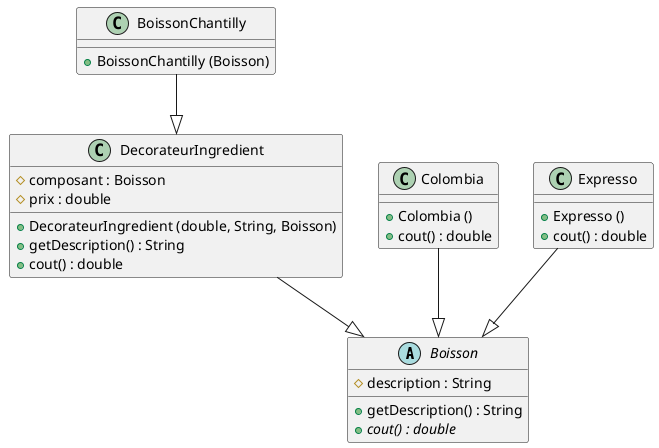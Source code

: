 @startuml

abstract class Boisson
{
    # description : String

    + getDescription() : String
    + cout() : double {abstract}
}

class BoissonChantilly
{
    + BoissonChantilly (Boisson)
}
"BoissonChantilly" --|> "DecorateurIngredient"

class Colombia
{
    + Colombia ()
    + cout() : double
}
"Colombia" --|> "Boisson"

class Expresso
{
    + Expresso ()
    + cout() : double
}
"Expresso" --|> "Boisson"

class DecorateurIngredient
{
    # composant : Boisson
    # prix : double

    + DecorateurIngredient (double, String, Boisson)
    + getDescription() : String
    + cout() : double
}
"DecorateurIngredient" --|> "Boisson"



@enduml